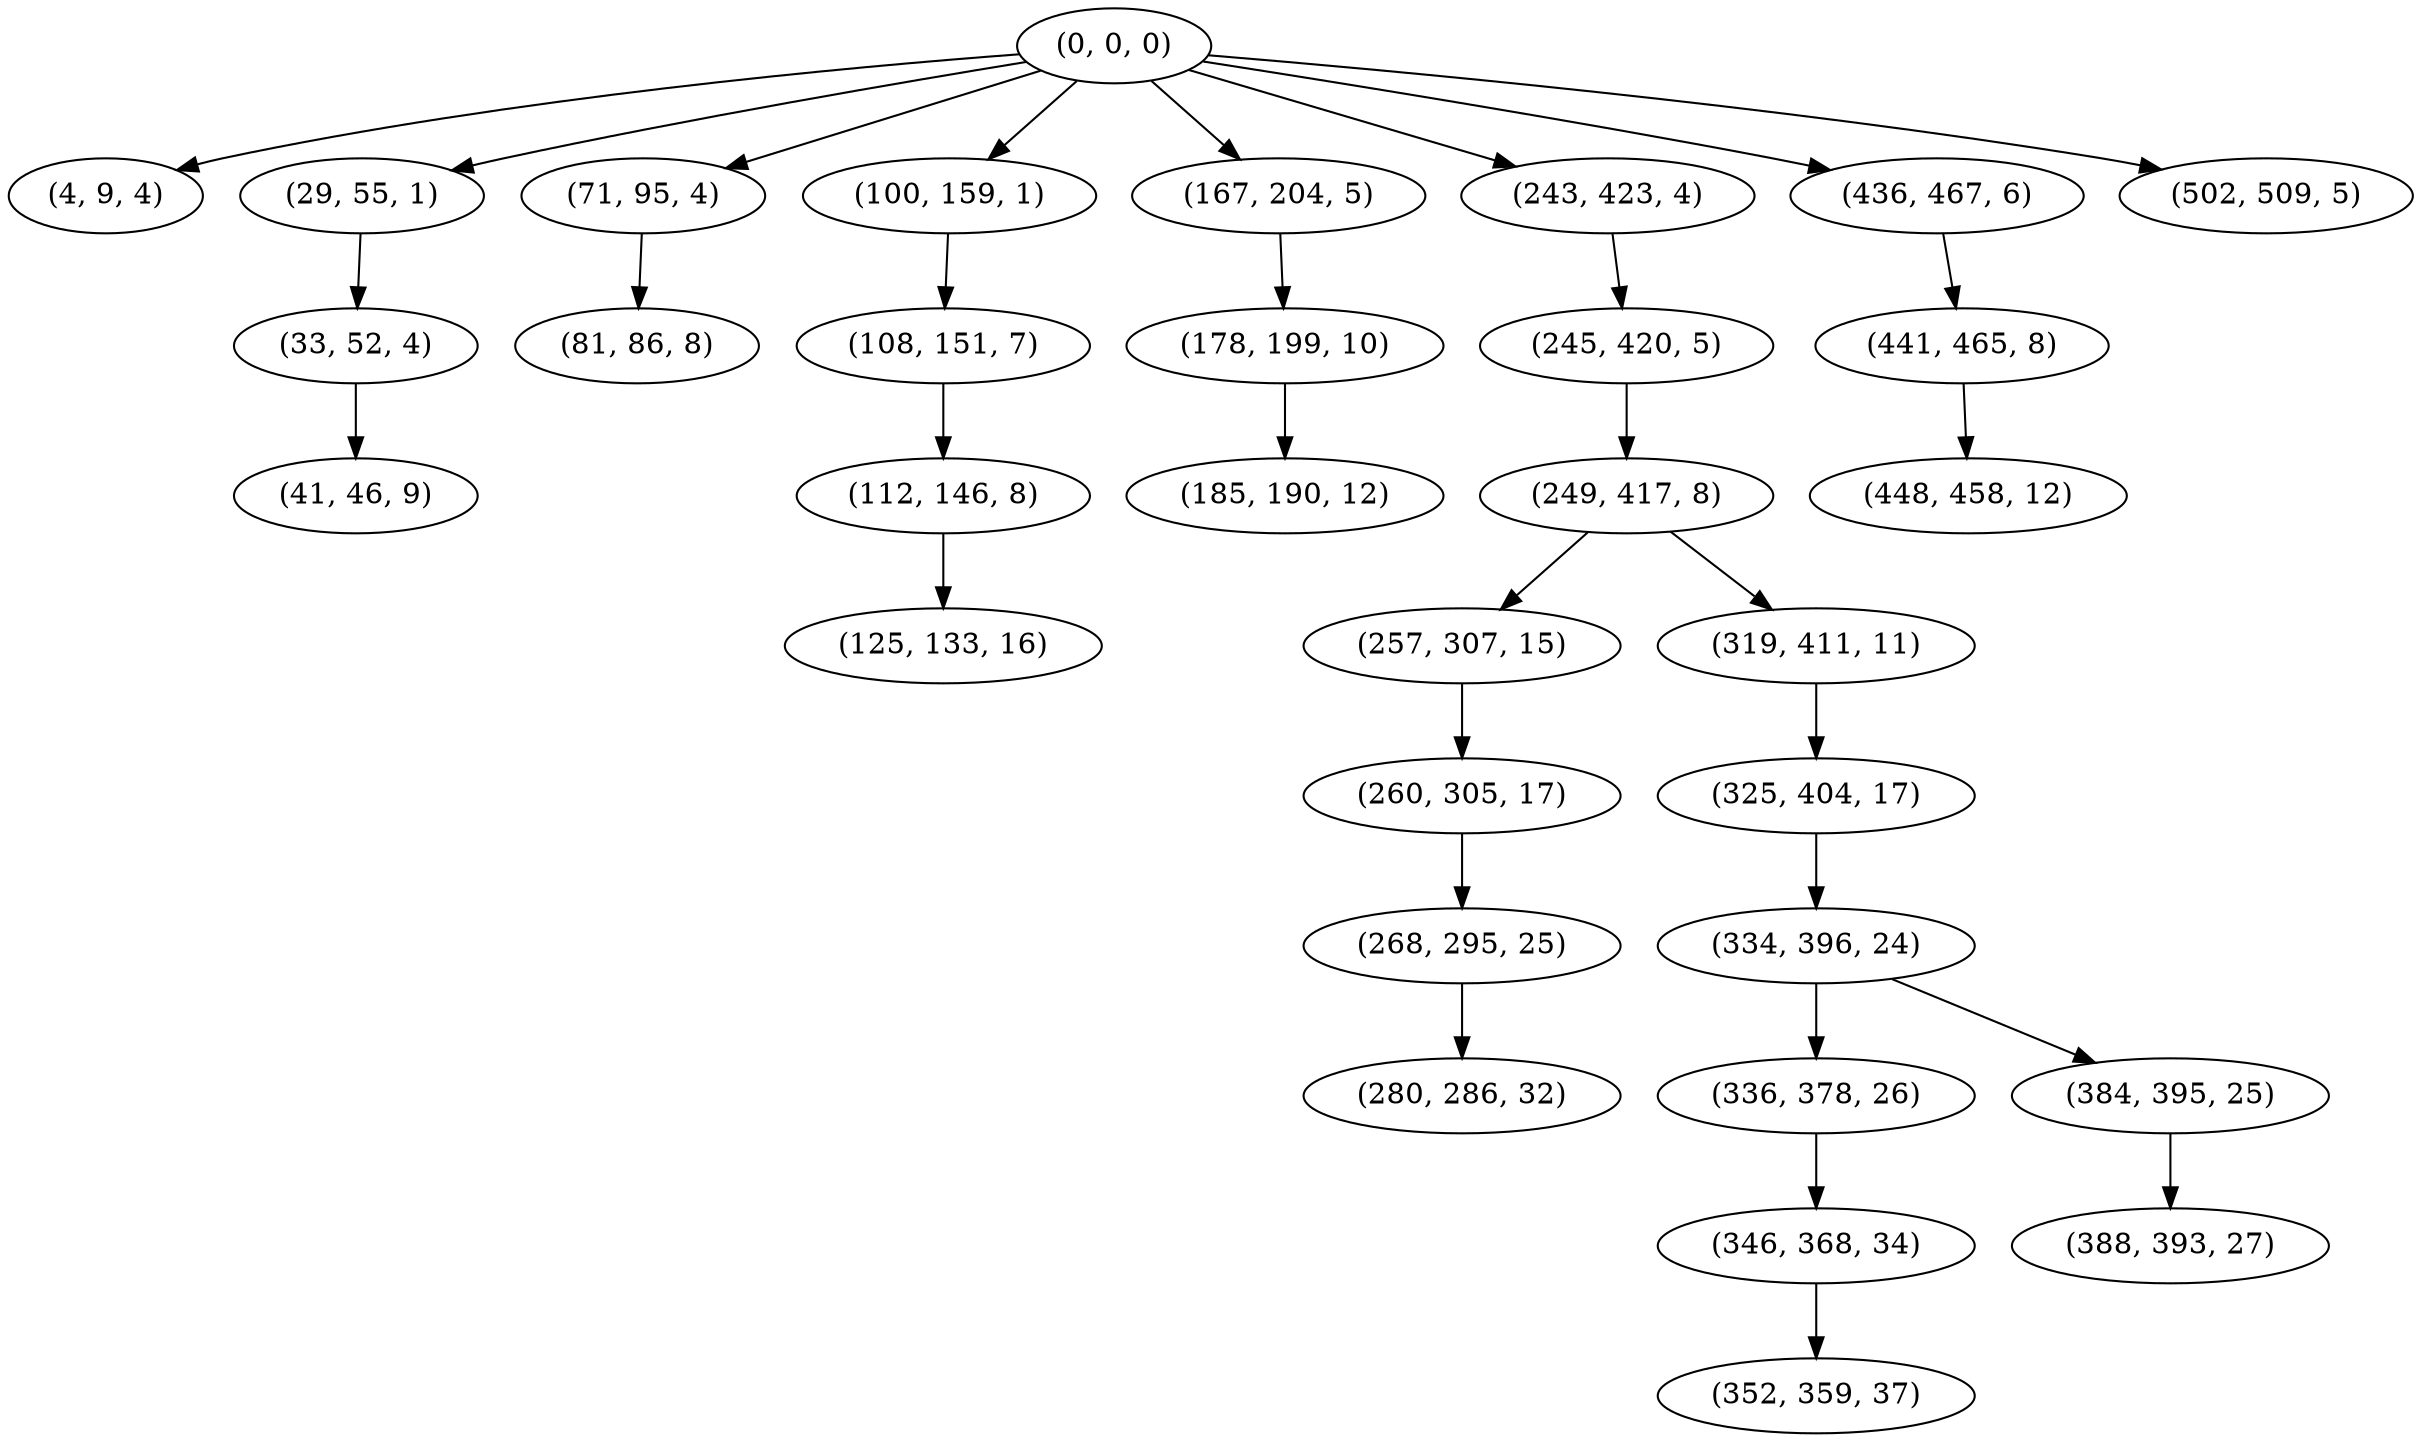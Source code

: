 digraph tree {
    "(0, 0, 0)";
    "(4, 9, 4)";
    "(29, 55, 1)";
    "(33, 52, 4)";
    "(41, 46, 9)";
    "(71, 95, 4)";
    "(81, 86, 8)";
    "(100, 159, 1)";
    "(108, 151, 7)";
    "(112, 146, 8)";
    "(125, 133, 16)";
    "(167, 204, 5)";
    "(178, 199, 10)";
    "(185, 190, 12)";
    "(243, 423, 4)";
    "(245, 420, 5)";
    "(249, 417, 8)";
    "(257, 307, 15)";
    "(260, 305, 17)";
    "(268, 295, 25)";
    "(280, 286, 32)";
    "(319, 411, 11)";
    "(325, 404, 17)";
    "(334, 396, 24)";
    "(336, 378, 26)";
    "(346, 368, 34)";
    "(352, 359, 37)";
    "(384, 395, 25)";
    "(388, 393, 27)";
    "(436, 467, 6)";
    "(441, 465, 8)";
    "(448, 458, 12)";
    "(502, 509, 5)";
    "(0, 0, 0)" -> "(4, 9, 4)";
    "(0, 0, 0)" -> "(29, 55, 1)";
    "(0, 0, 0)" -> "(71, 95, 4)";
    "(0, 0, 0)" -> "(100, 159, 1)";
    "(0, 0, 0)" -> "(167, 204, 5)";
    "(0, 0, 0)" -> "(243, 423, 4)";
    "(0, 0, 0)" -> "(436, 467, 6)";
    "(0, 0, 0)" -> "(502, 509, 5)";
    "(29, 55, 1)" -> "(33, 52, 4)";
    "(33, 52, 4)" -> "(41, 46, 9)";
    "(71, 95, 4)" -> "(81, 86, 8)";
    "(100, 159, 1)" -> "(108, 151, 7)";
    "(108, 151, 7)" -> "(112, 146, 8)";
    "(112, 146, 8)" -> "(125, 133, 16)";
    "(167, 204, 5)" -> "(178, 199, 10)";
    "(178, 199, 10)" -> "(185, 190, 12)";
    "(243, 423, 4)" -> "(245, 420, 5)";
    "(245, 420, 5)" -> "(249, 417, 8)";
    "(249, 417, 8)" -> "(257, 307, 15)";
    "(249, 417, 8)" -> "(319, 411, 11)";
    "(257, 307, 15)" -> "(260, 305, 17)";
    "(260, 305, 17)" -> "(268, 295, 25)";
    "(268, 295, 25)" -> "(280, 286, 32)";
    "(319, 411, 11)" -> "(325, 404, 17)";
    "(325, 404, 17)" -> "(334, 396, 24)";
    "(334, 396, 24)" -> "(336, 378, 26)";
    "(334, 396, 24)" -> "(384, 395, 25)";
    "(336, 378, 26)" -> "(346, 368, 34)";
    "(346, 368, 34)" -> "(352, 359, 37)";
    "(384, 395, 25)" -> "(388, 393, 27)";
    "(436, 467, 6)" -> "(441, 465, 8)";
    "(441, 465, 8)" -> "(448, 458, 12)";
}

